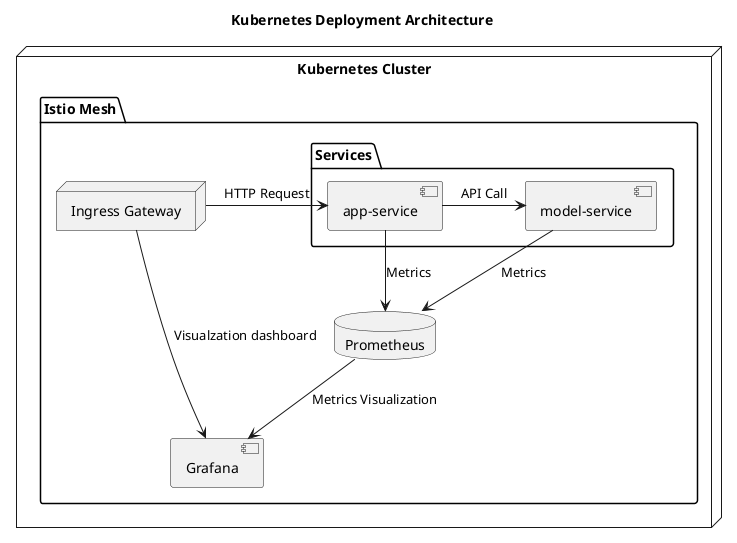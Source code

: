@startuml DeploymentArchitecture
title Kubernetes Deployment Architecture

node "Kubernetes Cluster" {


    package "Istio Mesh"{
        node "Ingress Gateway" as gateway
        database "Prometheus" as prometheus
        component "Grafana" as grafana
            package "Services" {
        component "app-service" as app
        component "model-service" as model
    }
    }
}

gateway -> app : HTTP Request
app -> model : API Call
app -down-> prometheus : Metrics
model -down-> prometheus : Metrics
prometheus -down-> grafana : Metrics Visualization
gateway --> grafana : Visualzation dashboard
@enduml
